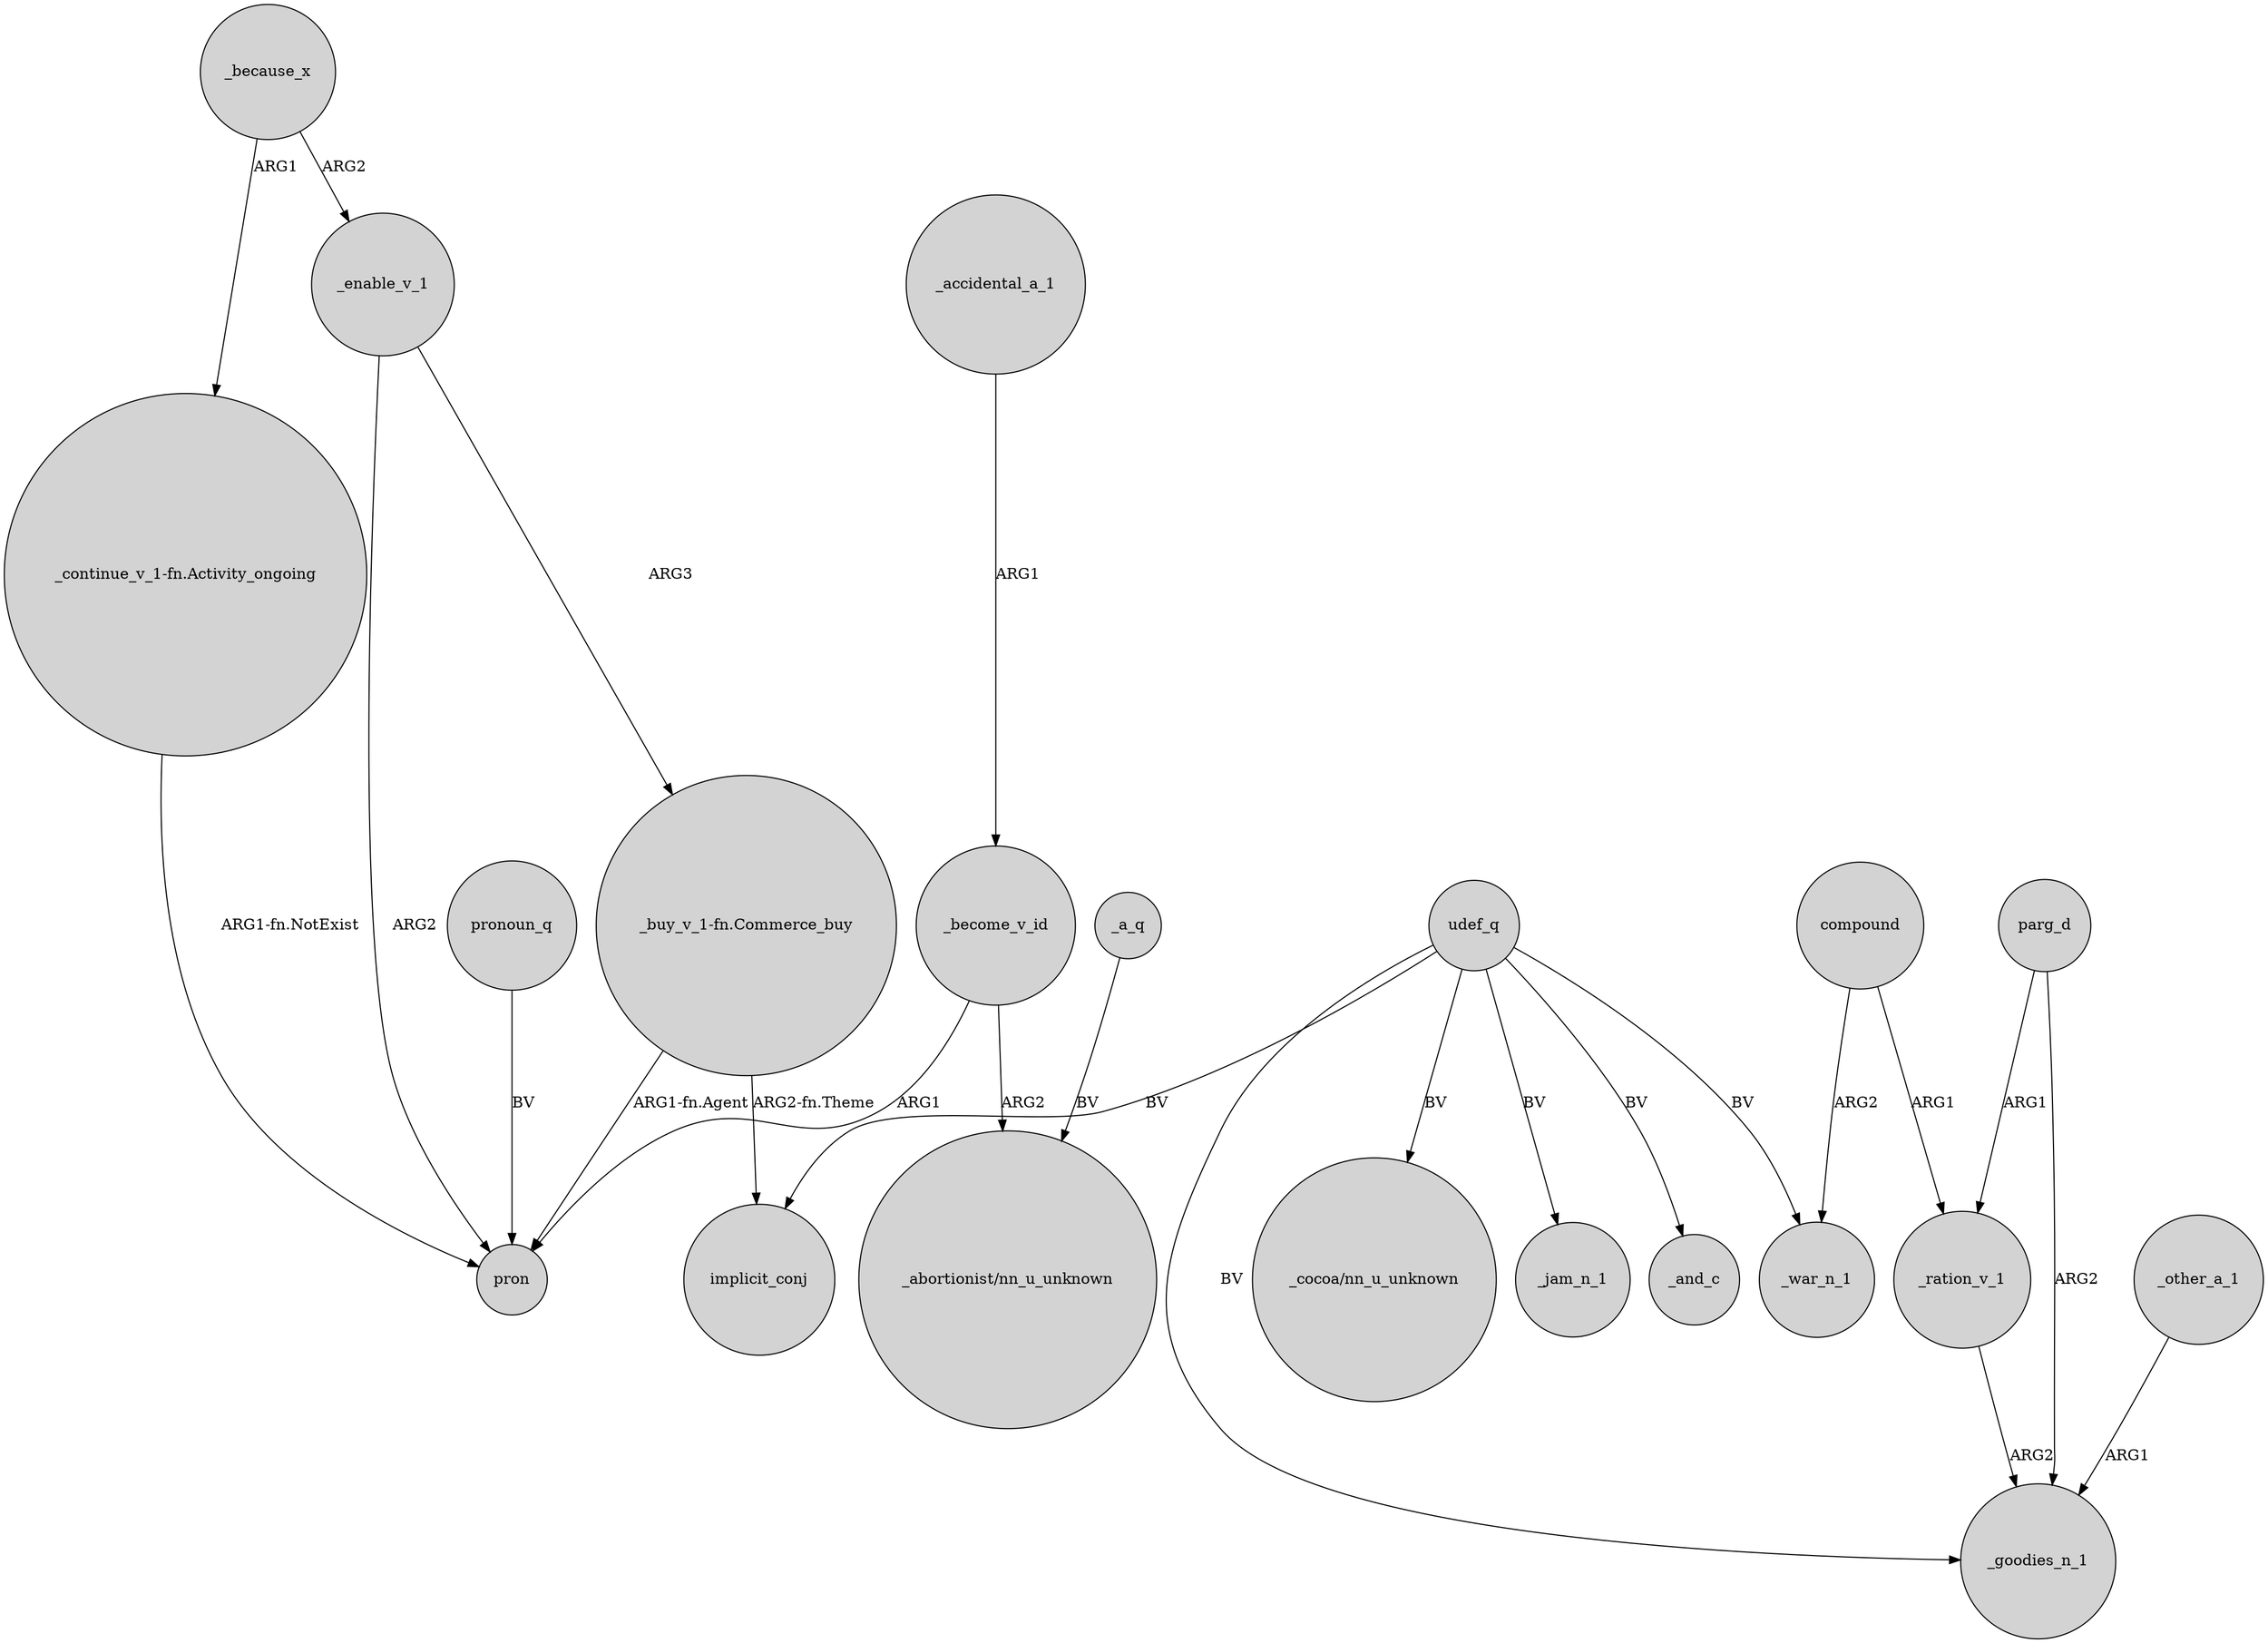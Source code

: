 digraph {
	node [shape=circle style=filled]
	_because_x -> "_continue_v_1-fn.Activity_ongoing" [label=ARG1]
	udef_q -> _goodies_n_1 [label=BV]
	parg_d -> _ration_v_1 [label=ARG1]
	_become_v_id -> "_abortionist/nn_u_unknown" [label=ARG2]
	_a_q -> "_abortionist/nn_u_unknown" [label=BV]
	parg_d -> _goodies_n_1 [label=ARG2]
	"_buy_v_1-fn.Commerce_buy" -> pron [label="ARG1-fn.Agent"]
	_become_v_id -> pron [label=ARG1]
	udef_q -> "_cocoa/nn_u_unknown" [label=BV]
	compound -> _ration_v_1 [label=ARG1]
	udef_q -> implicit_conj [label=BV]
	_accidental_a_1 -> _become_v_id [label=ARG1]
	_enable_v_1 -> pron [label=ARG2]
	pronoun_q -> pron [label=BV]
	_ration_v_1 -> _goodies_n_1 [label=ARG2]
	udef_q -> _jam_n_1 [label=BV]
	_because_x -> _enable_v_1 [label=ARG2]
	_other_a_1 -> _goodies_n_1 [label=ARG1]
	"_continue_v_1-fn.Activity_ongoing" -> pron [label="ARG1-fn.NotExist"]
	_enable_v_1 -> "_buy_v_1-fn.Commerce_buy" [label=ARG3]
	udef_q -> _war_n_1 [label=BV]
	"_buy_v_1-fn.Commerce_buy" -> implicit_conj [label="ARG2-fn.Theme"]
	udef_q -> _and_c [label=BV]
	compound -> _war_n_1 [label=ARG2]
}
